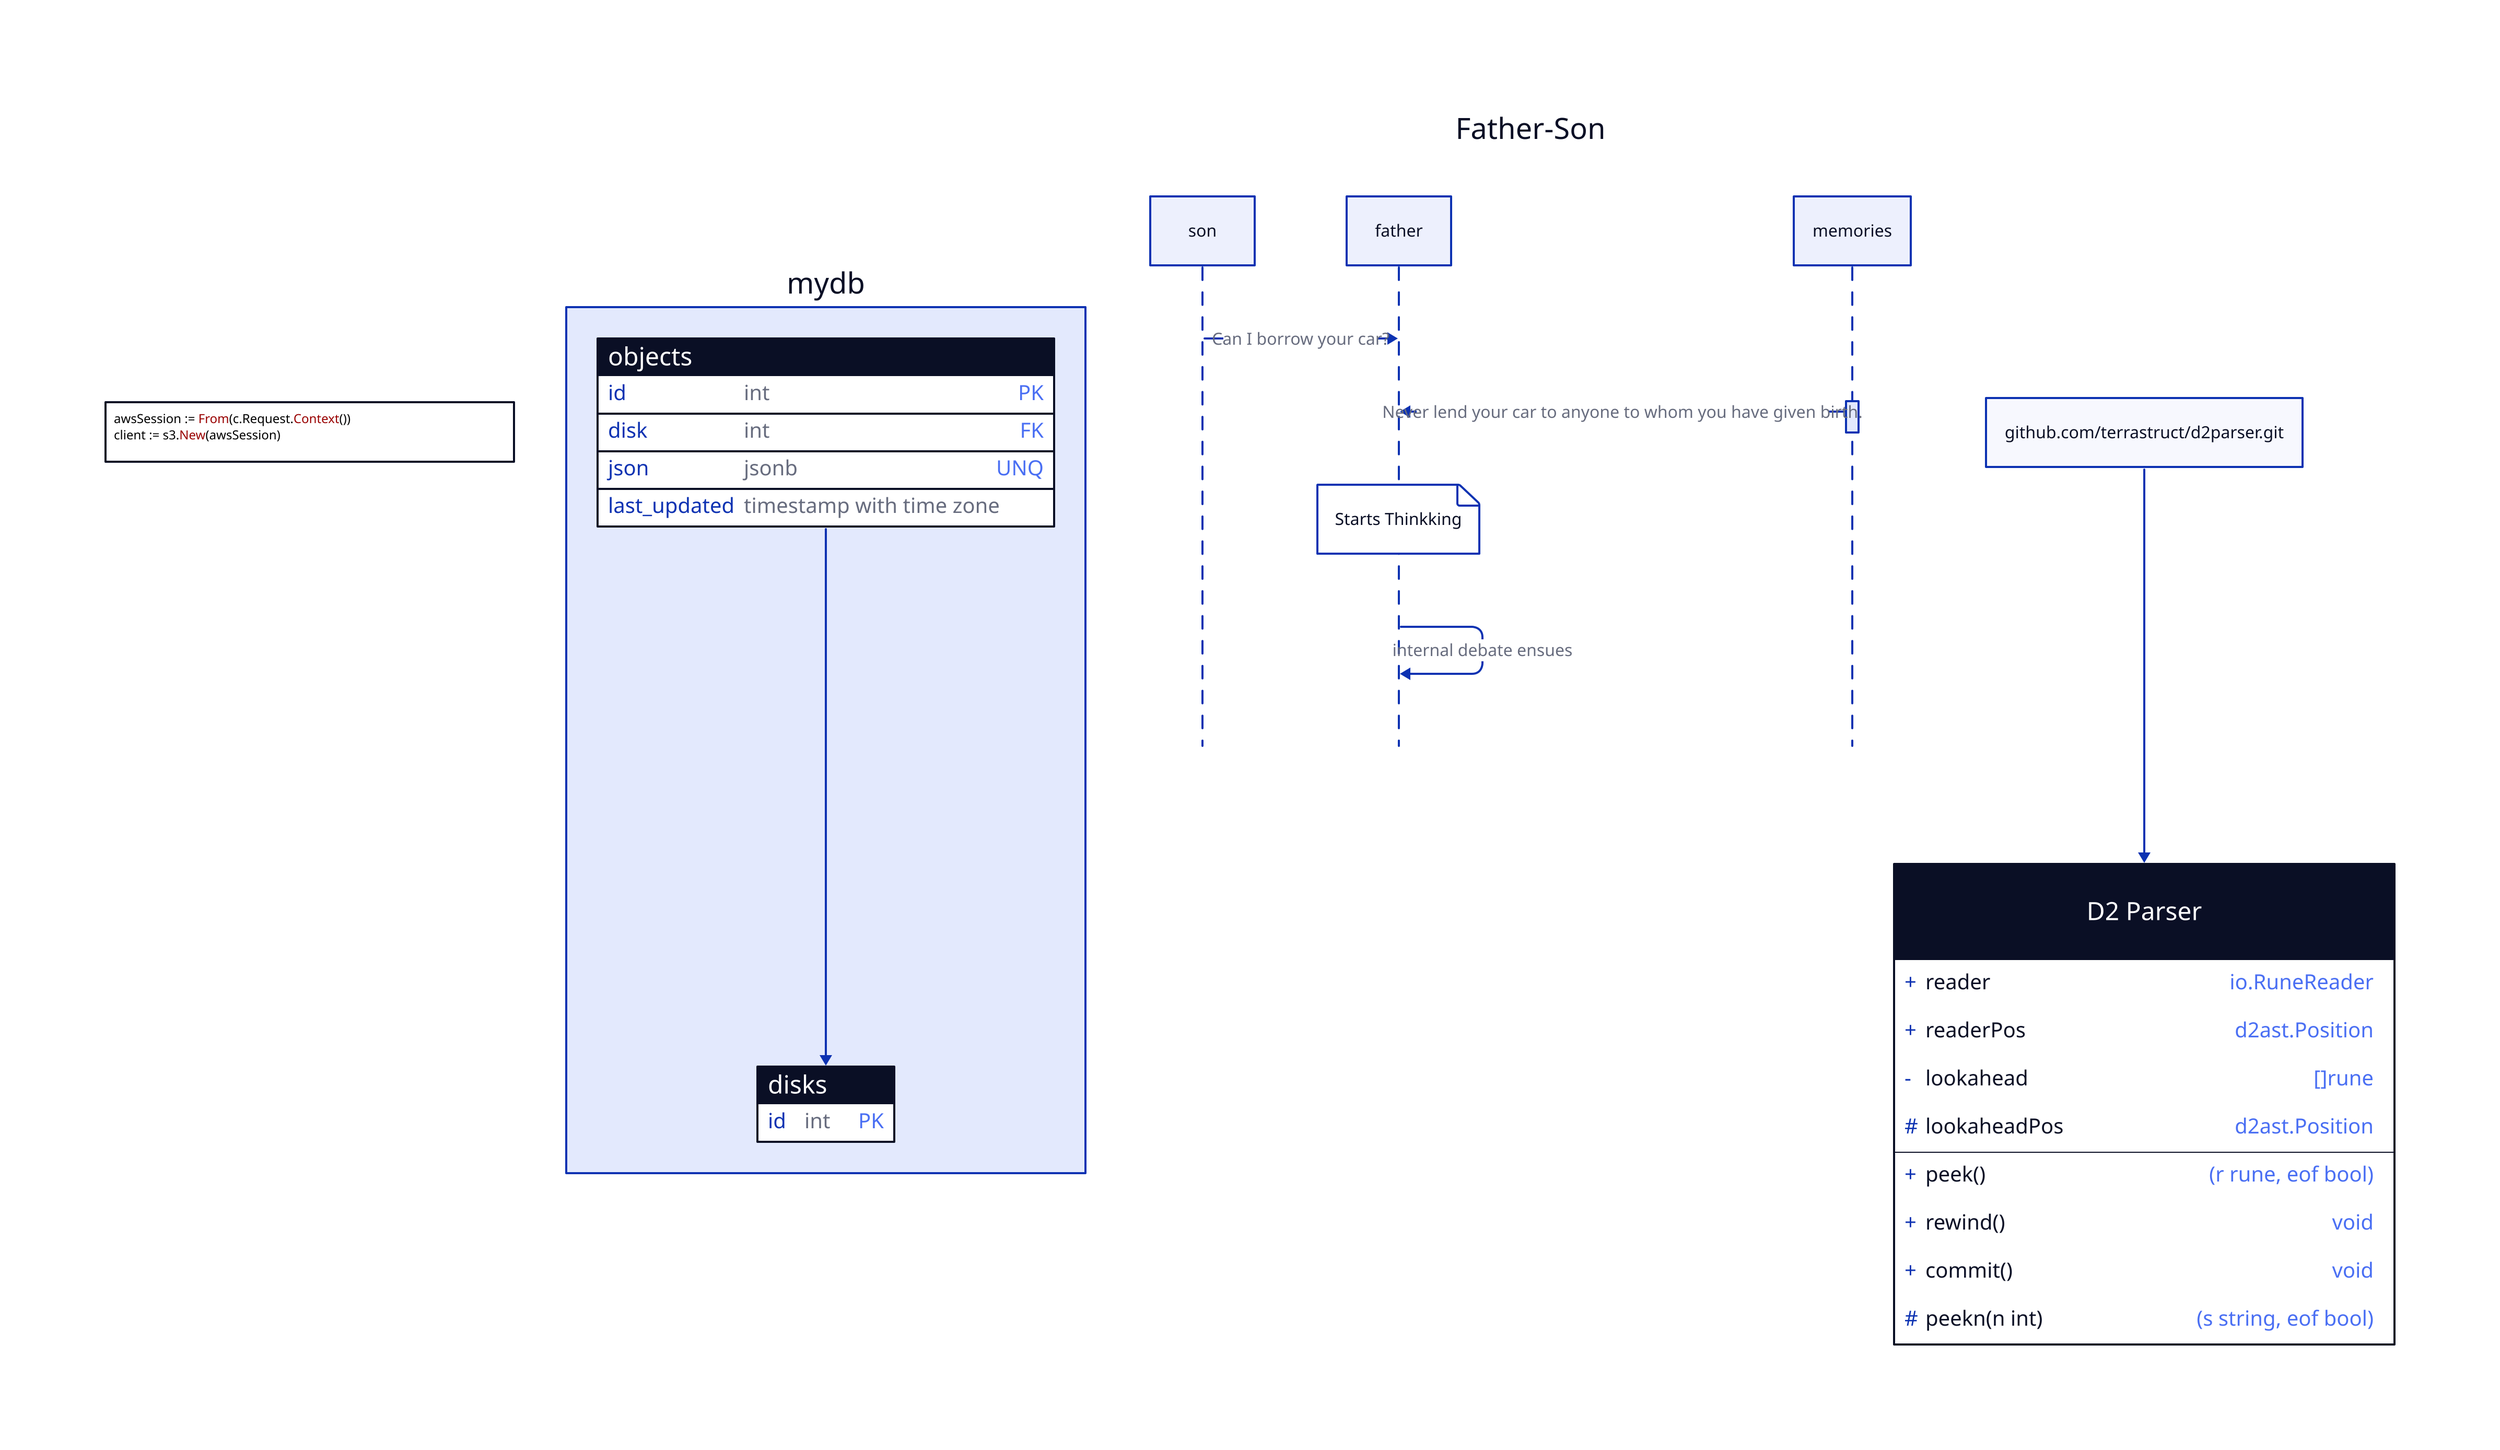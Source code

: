 # Code: https://d2lang.com/tour/text#code
code: |go
  awsSession := From(c.Request.Context())
  client := s3.New(awsSession)
|


#Tables: https://d2lang.com/tour/sql-tables
mydb: {
    objects: {
        shape: sql_table
        id: int {constraint: primary_key}
        disk: int {constraint: foreign_key}

        json: jsonb  {constraint: unique}
        last_updated: timestamp with time zone
    }

    disks: {
        shape: sql_table
        id: int {constraint: primary_key}
    }

    objects.disk -> disks.id
}

# UML: https://d2lang.com/tour/uml-classes
D2 Parser: {
shape: class

# Default visibility is + so no need to specify.
+reader: io.RuneReader
readerPos: d2ast.Position

# Private field.
-lookahead: "[]rune"

# Protected field.
# We have to escape the # to prevent the line from being parsed as a comment.
\#lookaheadPos: d2ast.Position

+peek(): (r rune, eof bool)
rewind()
commit()

\#peekn(n int): (s string, eof bool)
}

"github.com/terrastruct/d2parser.git" -> D2 Parser

# Sequence: https://d2lang.com/tour/sequence-diagrams
Father-Son:{
    shape: sequence_diagram
    son -> father: Can I borrow your car?
    memories: {
        friend -> father: Never lend your car to anyone to whom you have given birth.
        father."Starts Thinkking"
        father -> father: internal debate ensues
    }
}
